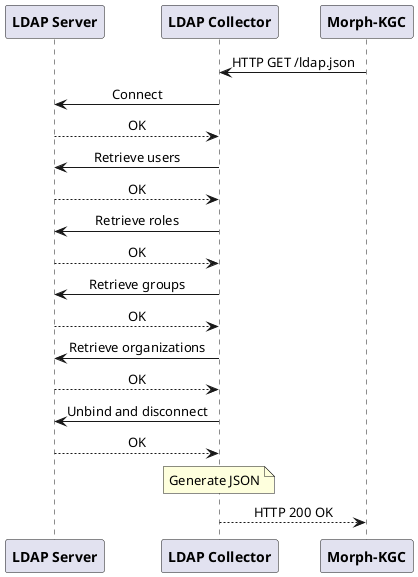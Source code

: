 @startuml
participant "<b>LDAP Server</b>" as LDAP_Server order 10
participant "<b>LDAP Collector</b>" as LDAP_Collector order 20
participant "<b>Morph-KGC</b>" as Morph order 30

skinparam sequenceMessageAlign center

Morph -> LDAP_Collector: HTTP GET /ldap.json

LDAP_Collector -> LDAP_Server: Connect
LDAP_Server --> LDAP_Collector: OK
LDAP_Collector -> LDAP_Server: Retrieve users
LDAP_Server --> LDAP_Collector: OK
LDAP_Collector -> LDAP_Server: Retrieve roles
LDAP_Server --> LDAP_Collector: OK
LDAP_Collector -> LDAP_Server: Retrieve groups
LDAP_Server --> LDAP_Collector: OK
LDAP_Collector -> LDAP_Server: Retrieve organizations
LDAP_Server --> LDAP_Collector: OK
LDAP_Collector -> LDAP_Server: Unbind and disconnect
LDAP_Server --> LDAP_Collector: OK

note over LDAP_Collector: Generate JSON

LDAP_Collector --> Morph: HTTP 200 OK
@enduml